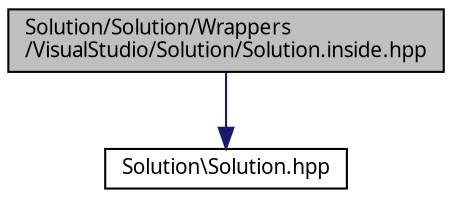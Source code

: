 digraph "Solution/Solution/Wrappers/VisualStudio/Solution/Solution.inside.hpp"
{
 // INTERACTIVE_SVG=YES
  edge [fontname="Verdana",fontsize="10",labelfontname="Verdana",labelfontsize="10"];
  node [fontname="Verdana",fontsize="10",shape=record];
  Node1 [label="Solution/Solution/Wrappers\l/VisualStudio/Solution/Solution.inside.hpp",height=0.2,width=0.4,color="black", fillcolor="grey75", style="filled", fontcolor="black"];
  Node1 -> Node2 [color="midnightblue",fontsize="10",style="solid",fontname="Verdana"];
  Node2 [label="Solution\\Solution.hpp",height=0.2,width=0.4,color="black", fillcolor="white", style="filled",URL="$_wrappers_2_visual_studio_2_solution_2_solution_2_solution_8hpp_source.html"];
}
